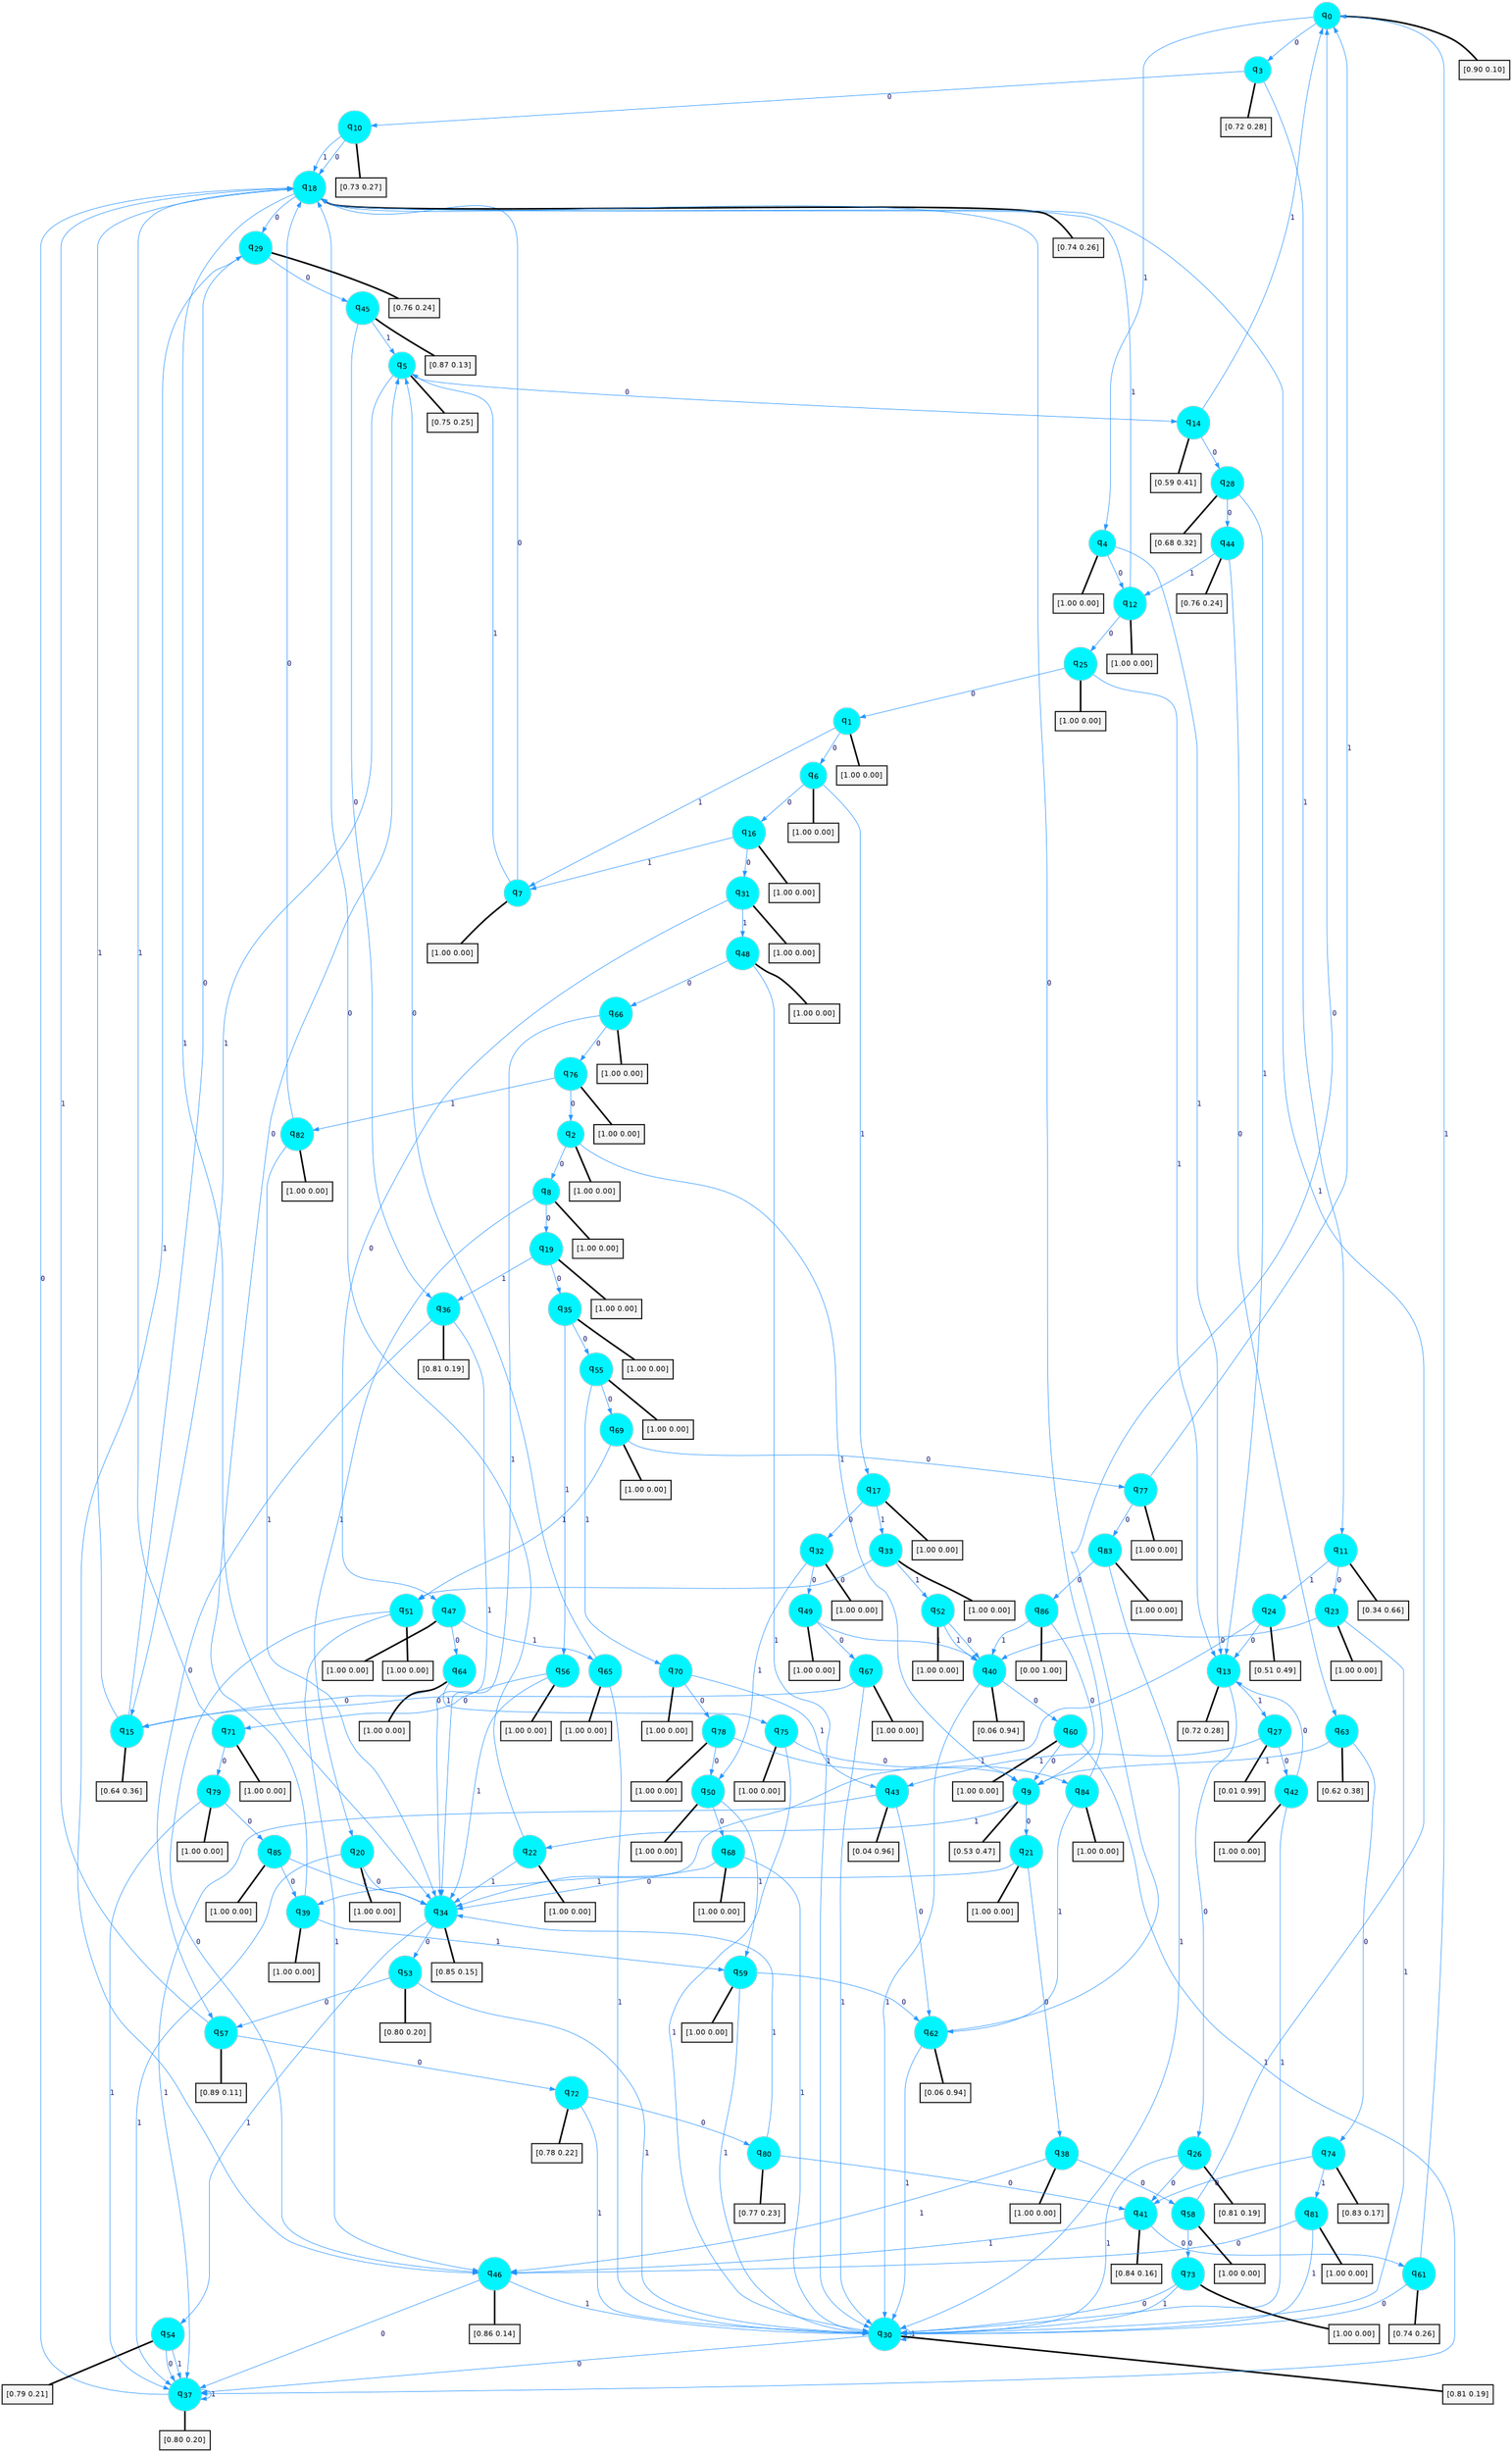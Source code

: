 digraph G {
graph [
bgcolor=transparent, dpi=300, rankdir=TD, size="40,25"];
node [
color=gray, fillcolor=turquoise1, fontcolor=black, fontname=Helvetica, fontsize=16, fontweight=bold, shape=circle, style=filled];
edge [
arrowsize=1, color=dodgerblue1, fontcolor=midnightblue, fontname=courier, fontweight=bold, penwidth=1, style=solid, weight=20];
0[label=<q<SUB>0</SUB>>];
1[label=<q<SUB>1</SUB>>];
2[label=<q<SUB>2</SUB>>];
3[label=<q<SUB>3</SUB>>];
4[label=<q<SUB>4</SUB>>];
5[label=<q<SUB>5</SUB>>];
6[label=<q<SUB>6</SUB>>];
7[label=<q<SUB>7</SUB>>];
8[label=<q<SUB>8</SUB>>];
9[label=<q<SUB>9</SUB>>];
10[label=<q<SUB>10</SUB>>];
11[label=<q<SUB>11</SUB>>];
12[label=<q<SUB>12</SUB>>];
13[label=<q<SUB>13</SUB>>];
14[label=<q<SUB>14</SUB>>];
15[label=<q<SUB>15</SUB>>];
16[label=<q<SUB>16</SUB>>];
17[label=<q<SUB>17</SUB>>];
18[label=<q<SUB>18</SUB>>];
19[label=<q<SUB>19</SUB>>];
20[label=<q<SUB>20</SUB>>];
21[label=<q<SUB>21</SUB>>];
22[label=<q<SUB>22</SUB>>];
23[label=<q<SUB>23</SUB>>];
24[label=<q<SUB>24</SUB>>];
25[label=<q<SUB>25</SUB>>];
26[label=<q<SUB>26</SUB>>];
27[label=<q<SUB>27</SUB>>];
28[label=<q<SUB>28</SUB>>];
29[label=<q<SUB>29</SUB>>];
30[label=<q<SUB>30</SUB>>];
31[label=<q<SUB>31</SUB>>];
32[label=<q<SUB>32</SUB>>];
33[label=<q<SUB>33</SUB>>];
34[label=<q<SUB>34</SUB>>];
35[label=<q<SUB>35</SUB>>];
36[label=<q<SUB>36</SUB>>];
37[label=<q<SUB>37</SUB>>];
38[label=<q<SUB>38</SUB>>];
39[label=<q<SUB>39</SUB>>];
40[label=<q<SUB>40</SUB>>];
41[label=<q<SUB>41</SUB>>];
42[label=<q<SUB>42</SUB>>];
43[label=<q<SUB>43</SUB>>];
44[label=<q<SUB>44</SUB>>];
45[label=<q<SUB>45</SUB>>];
46[label=<q<SUB>46</SUB>>];
47[label=<q<SUB>47</SUB>>];
48[label=<q<SUB>48</SUB>>];
49[label=<q<SUB>49</SUB>>];
50[label=<q<SUB>50</SUB>>];
51[label=<q<SUB>51</SUB>>];
52[label=<q<SUB>52</SUB>>];
53[label=<q<SUB>53</SUB>>];
54[label=<q<SUB>54</SUB>>];
55[label=<q<SUB>55</SUB>>];
56[label=<q<SUB>56</SUB>>];
57[label=<q<SUB>57</SUB>>];
58[label=<q<SUB>58</SUB>>];
59[label=<q<SUB>59</SUB>>];
60[label=<q<SUB>60</SUB>>];
61[label=<q<SUB>61</SUB>>];
62[label=<q<SUB>62</SUB>>];
63[label=<q<SUB>63</SUB>>];
64[label=<q<SUB>64</SUB>>];
65[label=<q<SUB>65</SUB>>];
66[label=<q<SUB>66</SUB>>];
67[label=<q<SUB>67</SUB>>];
68[label=<q<SUB>68</SUB>>];
69[label=<q<SUB>69</SUB>>];
70[label=<q<SUB>70</SUB>>];
71[label=<q<SUB>71</SUB>>];
72[label=<q<SUB>72</SUB>>];
73[label=<q<SUB>73</SUB>>];
74[label=<q<SUB>74</SUB>>];
75[label=<q<SUB>75</SUB>>];
76[label=<q<SUB>76</SUB>>];
77[label=<q<SUB>77</SUB>>];
78[label=<q<SUB>78</SUB>>];
79[label=<q<SUB>79</SUB>>];
80[label=<q<SUB>80</SUB>>];
81[label=<q<SUB>81</SUB>>];
82[label=<q<SUB>82</SUB>>];
83[label=<q<SUB>83</SUB>>];
84[label=<q<SUB>84</SUB>>];
85[label=<q<SUB>85</SUB>>];
86[label=<q<SUB>86</SUB>>];
87[label="[0.90 0.10]", shape=box,fontcolor=black, fontname=Helvetica, fontsize=14, penwidth=2, fillcolor=whitesmoke,color=black];
88[label="[1.00 0.00]", shape=box,fontcolor=black, fontname=Helvetica, fontsize=14, penwidth=2, fillcolor=whitesmoke,color=black];
89[label="[1.00 0.00]", shape=box,fontcolor=black, fontname=Helvetica, fontsize=14, penwidth=2, fillcolor=whitesmoke,color=black];
90[label="[0.72 0.28]", shape=box,fontcolor=black, fontname=Helvetica, fontsize=14, penwidth=2, fillcolor=whitesmoke,color=black];
91[label="[1.00 0.00]", shape=box,fontcolor=black, fontname=Helvetica, fontsize=14, penwidth=2, fillcolor=whitesmoke,color=black];
92[label="[0.75 0.25]", shape=box,fontcolor=black, fontname=Helvetica, fontsize=14, penwidth=2, fillcolor=whitesmoke,color=black];
93[label="[1.00 0.00]", shape=box,fontcolor=black, fontname=Helvetica, fontsize=14, penwidth=2, fillcolor=whitesmoke,color=black];
94[label="[1.00 0.00]", shape=box,fontcolor=black, fontname=Helvetica, fontsize=14, penwidth=2, fillcolor=whitesmoke,color=black];
95[label="[1.00 0.00]", shape=box,fontcolor=black, fontname=Helvetica, fontsize=14, penwidth=2, fillcolor=whitesmoke,color=black];
96[label="[0.53 0.47]", shape=box,fontcolor=black, fontname=Helvetica, fontsize=14, penwidth=2, fillcolor=whitesmoke,color=black];
97[label="[0.73 0.27]", shape=box,fontcolor=black, fontname=Helvetica, fontsize=14, penwidth=2, fillcolor=whitesmoke,color=black];
98[label="[0.34 0.66]", shape=box,fontcolor=black, fontname=Helvetica, fontsize=14, penwidth=2, fillcolor=whitesmoke,color=black];
99[label="[1.00 0.00]", shape=box,fontcolor=black, fontname=Helvetica, fontsize=14, penwidth=2, fillcolor=whitesmoke,color=black];
100[label="[0.72 0.28]", shape=box,fontcolor=black, fontname=Helvetica, fontsize=14, penwidth=2, fillcolor=whitesmoke,color=black];
101[label="[0.59 0.41]", shape=box,fontcolor=black, fontname=Helvetica, fontsize=14, penwidth=2, fillcolor=whitesmoke,color=black];
102[label="[0.64 0.36]", shape=box,fontcolor=black, fontname=Helvetica, fontsize=14, penwidth=2, fillcolor=whitesmoke,color=black];
103[label="[1.00 0.00]", shape=box,fontcolor=black, fontname=Helvetica, fontsize=14, penwidth=2, fillcolor=whitesmoke,color=black];
104[label="[1.00 0.00]", shape=box,fontcolor=black, fontname=Helvetica, fontsize=14, penwidth=2, fillcolor=whitesmoke,color=black];
105[label="[0.74 0.26]", shape=box,fontcolor=black, fontname=Helvetica, fontsize=14, penwidth=2, fillcolor=whitesmoke,color=black];
106[label="[1.00 0.00]", shape=box,fontcolor=black, fontname=Helvetica, fontsize=14, penwidth=2, fillcolor=whitesmoke,color=black];
107[label="[1.00 0.00]", shape=box,fontcolor=black, fontname=Helvetica, fontsize=14, penwidth=2, fillcolor=whitesmoke,color=black];
108[label="[1.00 0.00]", shape=box,fontcolor=black, fontname=Helvetica, fontsize=14, penwidth=2, fillcolor=whitesmoke,color=black];
109[label="[1.00 0.00]", shape=box,fontcolor=black, fontname=Helvetica, fontsize=14, penwidth=2, fillcolor=whitesmoke,color=black];
110[label="[1.00 0.00]", shape=box,fontcolor=black, fontname=Helvetica, fontsize=14, penwidth=2, fillcolor=whitesmoke,color=black];
111[label="[0.51 0.49]", shape=box,fontcolor=black, fontname=Helvetica, fontsize=14, penwidth=2, fillcolor=whitesmoke,color=black];
112[label="[1.00 0.00]", shape=box,fontcolor=black, fontname=Helvetica, fontsize=14, penwidth=2, fillcolor=whitesmoke,color=black];
113[label="[0.81 0.19]", shape=box,fontcolor=black, fontname=Helvetica, fontsize=14, penwidth=2, fillcolor=whitesmoke,color=black];
114[label="[0.01 0.99]", shape=box,fontcolor=black, fontname=Helvetica, fontsize=14, penwidth=2, fillcolor=whitesmoke,color=black];
115[label="[0.68 0.32]", shape=box,fontcolor=black, fontname=Helvetica, fontsize=14, penwidth=2, fillcolor=whitesmoke,color=black];
116[label="[0.76 0.24]", shape=box,fontcolor=black, fontname=Helvetica, fontsize=14, penwidth=2, fillcolor=whitesmoke,color=black];
117[label="[0.81 0.19]", shape=box,fontcolor=black, fontname=Helvetica, fontsize=14, penwidth=2, fillcolor=whitesmoke,color=black];
118[label="[1.00 0.00]", shape=box,fontcolor=black, fontname=Helvetica, fontsize=14, penwidth=2, fillcolor=whitesmoke,color=black];
119[label="[1.00 0.00]", shape=box,fontcolor=black, fontname=Helvetica, fontsize=14, penwidth=2, fillcolor=whitesmoke,color=black];
120[label="[1.00 0.00]", shape=box,fontcolor=black, fontname=Helvetica, fontsize=14, penwidth=2, fillcolor=whitesmoke,color=black];
121[label="[0.85 0.15]", shape=box,fontcolor=black, fontname=Helvetica, fontsize=14, penwidth=2, fillcolor=whitesmoke,color=black];
122[label="[1.00 0.00]", shape=box,fontcolor=black, fontname=Helvetica, fontsize=14, penwidth=2, fillcolor=whitesmoke,color=black];
123[label="[0.81 0.19]", shape=box,fontcolor=black, fontname=Helvetica, fontsize=14, penwidth=2, fillcolor=whitesmoke,color=black];
124[label="[0.80 0.20]", shape=box,fontcolor=black, fontname=Helvetica, fontsize=14, penwidth=2, fillcolor=whitesmoke,color=black];
125[label="[1.00 0.00]", shape=box,fontcolor=black, fontname=Helvetica, fontsize=14, penwidth=2, fillcolor=whitesmoke,color=black];
126[label="[1.00 0.00]", shape=box,fontcolor=black, fontname=Helvetica, fontsize=14, penwidth=2, fillcolor=whitesmoke,color=black];
127[label="[0.06 0.94]", shape=box,fontcolor=black, fontname=Helvetica, fontsize=14, penwidth=2, fillcolor=whitesmoke,color=black];
128[label="[0.84 0.16]", shape=box,fontcolor=black, fontname=Helvetica, fontsize=14, penwidth=2, fillcolor=whitesmoke,color=black];
129[label="[1.00 0.00]", shape=box,fontcolor=black, fontname=Helvetica, fontsize=14, penwidth=2, fillcolor=whitesmoke,color=black];
130[label="[0.04 0.96]", shape=box,fontcolor=black, fontname=Helvetica, fontsize=14, penwidth=2, fillcolor=whitesmoke,color=black];
131[label="[0.76 0.24]", shape=box,fontcolor=black, fontname=Helvetica, fontsize=14, penwidth=2, fillcolor=whitesmoke,color=black];
132[label="[0.87 0.13]", shape=box,fontcolor=black, fontname=Helvetica, fontsize=14, penwidth=2, fillcolor=whitesmoke,color=black];
133[label="[0.86 0.14]", shape=box,fontcolor=black, fontname=Helvetica, fontsize=14, penwidth=2, fillcolor=whitesmoke,color=black];
134[label="[1.00 0.00]", shape=box,fontcolor=black, fontname=Helvetica, fontsize=14, penwidth=2, fillcolor=whitesmoke,color=black];
135[label="[1.00 0.00]", shape=box,fontcolor=black, fontname=Helvetica, fontsize=14, penwidth=2, fillcolor=whitesmoke,color=black];
136[label="[1.00 0.00]", shape=box,fontcolor=black, fontname=Helvetica, fontsize=14, penwidth=2, fillcolor=whitesmoke,color=black];
137[label="[1.00 0.00]", shape=box,fontcolor=black, fontname=Helvetica, fontsize=14, penwidth=2, fillcolor=whitesmoke,color=black];
138[label="[1.00 0.00]", shape=box,fontcolor=black, fontname=Helvetica, fontsize=14, penwidth=2, fillcolor=whitesmoke,color=black];
139[label="[1.00 0.00]", shape=box,fontcolor=black, fontname=Helvetica, fontsize=14, penwidth=2, fillcolor=whitesmoke,color=black];
140[label="[0.80 0.20]", shape=box,fontcolor=black, fontname=Helvetica, fontsize=14, penwidth=2, fillcolor=whitesmoke,color=black];
141[label="[0.79 0.21]", shape=box,fontcolor=black, fontname=Helvetica, fontsize=14, penwidth=2, fillcolor=whitesmoke,color=black];
142[label="[1.00 0.00]", shape=box,fontcolor=black, fontname=Helvetica, fontsize=14, penwidth=2, fillcolor=whitesmoke,color=black];
143[label="[1.00 0.00]", shape=box,fontcolor=black, fontname=Helvetica, fontsize=14, penwidth=2, fillcolor=whitesmoke,color=black];
144[label="[0.89 0.11]", shape=box,fontcolor=black, fontname=Helvetica, fontsize=14, penwidth=2, fillcolor=whitesmoke,color=black];
145[label="[1.00 0.00]", shape=box,fontcolor=black, fontname=Helvetica, fontsize=14, penwidth=2, fillcolor=whitesmoke,color=black];
146[label="[1.00 0.00]", shape=box,fontcolor=black, fontname=Helvetica, fontsize=14, penwidth=2, fillcolor=whitesmoke,color=black];
147[label="[1.00 0.00]", shape=box,fontcolor=black, fontname=Helvetica, fontsize=14, penwidth=2, fillcolor=whitesmoke,color=black];
148[label="[0.74 0.26]", shape=box,fontcolor=black, fontname=Helvetica, fontsize=14, penwidth=2, fillcolor=whitesmoke,color=black];
149[label="[0.06 0.94]", shape=box,fontcolor=black, fontname=Helvetica, fontsize=14, penwidth=2, fillcolor=whitesmoke,color=black];
150[label="[0.62 0.38]", shape=box,fontcolor=black, fontname=Helvetica, fontsize=14, penwidth=2, fillcolor=whitesmoke,color=black];
151[label="[1.00 0.00]", shape=box,fontcolor=black, fontname=Helvetica, fontsize=14, penwidth=2, fillcolor=whitesmoke,color=black];
152[label="[1.00 0.00]", shape=box,fontcolor=black, fontname=Helvetica, fontsize=14, penwidth=2, fillcolor=whitesmoke,color=black];
153[label="[1.00 0.00]", shape=box,fontcolor=black, fontname=Helvetica, fontsize=14, penwidth=2, fillcolor=whitesmoke,color=black];
154[label="[1.00 0.00]", shape=box,fontcolor=black, fontname=Helvetica, fontsize=14, penwidth=2, fillcolor=whitesmoke,color=black];
155[label="[1.00 0.00]", shape=box,fontcolor=black, fontname=Helvetica, fontsize=14, penwidth=2, fillcolor=whitesmoke,color=black];
156[label="[1.00 0.00]", shape=box,fontcolor=black, fontname=Helvetica, fontsize=14, penwidth=2, fillcolor=whitesmoke,color=black];
157[label="[1.00 0.00]", shape=box,fontcolor=black, fontname=Helvetica, fontsize=14, penwidth=2, fillcolor=whitesmoke,color=black];
158[label="[1.00 0.00]", shape=box,fontcolor=black, fontname=Helvetica, fontsize=14, penwidth=2, fillcolor=whitesmoke,color=black];
159[label="[0.78 0.22]", shape=box,fontcolor=black, fontname=Helvetica, fontsize=14, penwidth=2, fillcolor=whitesmoke,color=black];
160[label="[1.00 0.00]", shape=box,fontcolor=black, fontname=Helvetica, fontsize=14, penwidth=2, fillcolor=whitesmoke,color=black];
161[label="[0.83 0.17]", shape=box,fontcolor=black, fontname=Helvetica, fontsize=14, penwidth=2, fillcolor=whitesmoke,color=black];
162[label="[1.00 0.00]", shape=box,fontcolor=black, fontname=Helvetica, fontsize=14, penwidth=2, fillcolor=whitesmoke,color=black];
163[label="[1.00 0.00]", shape=box,fontcolor=black, fontname=Helvetica, fontsize=14, penwidth=2, fillcolor=whitesmoke,color=black];
164[label="[1.00 0.00]", shape=box,fontcolor=black, fontname=Helvetica, fontsize=14, penwidth=2, fillcolor=whitesmoke,color=black];
165[label="[1.00 0.00]", shape=box,fontcolor=black, fontname=Helvetica, fontsize=14, penwidth=2, fillcolor=whitesmoke,color=black];
166[label="[1.00 0.00]", shape=box,fontcolor=black, fontname=Helvetica, fontsize=14, penwidth=2, fillcolor=whitesmoke,color=black];
167[label="[0.77 0.23]", shape=box,fontcolor=black, fontname=Helvetica, fontsize=14, penwidth=2, fillcolor=whitesmoke,color=black];
168[label="[1.00 0.00]", shape=box,fontcolor=black, fontname=Helvetica, fontsize=14, penwidth=2, fillcolor=whitesmoke,color=black];
169[label="[1.00 0.00]", shape=box,fontcolor=black, fontname=Helvetica, fontsize=14, penwidth=2, fillcolor=whitesmoke,color=black];
170[label="[1.00 0.00]", shape=box,fontcolor=black, fontname=Helvetica, fontsize=14, penwidth=2, fillcolor=whitesmoke,color=black];
171[label="[1.00 0.00]", shape=box,fontcolor=black, fontname=Helvetica, fontsize=14, penwidth=2, fillcolor=whitesmoke,color=black];
172[label="[1.00 0.00]", shape=box,fontcolor=black, fontname=Helvetica, fontsize=14, penwidth=2, fillcolor=whitesmoke,color=black];
173[label="[0.00 1.00]", shape=box,fontcolor=black, fontname=Helvetica, fontsize=14, penwidth=2, fillcolor=whitesmoke,color=black];
0->3 [label=0];
0->4 [label=1];
0->87 [arrowhead=none, penwidth=3,color=black];
1->6 [label=0];
1->7 [label=1];
1->88 [arrowhead=none, penwidth=3,color=black];
2->8 [label=0];
2->9 [label=1];
2->89 [arrowhead=none, penwidth=3,color=black];
3->10 [label=0];
3->11 [label=1];
3->90 [arrowhead=none, penwidth=3,color=black];
4->12 [label=0];
4->13 [label=1];
4->91 [arrowhead=none, penwidth=3,color=black];
5->14 [label=0];
5->15 [label=1];
5->92 [arrowhead=none, penwidth=3,color=black];
6->16 [label=0];
6->17 [label=1];
6->93 [arrowhead=none, penwidth=3,color=black];
7->18 [label=0];
7->5 [label=1];
7->94 [arrowhead=none, penwidth=3,color=black];
8->19 [label=0];
8->20 [label=1];
8->95 [arrowhead=none, penwidth=3,color=black];
9->21 [label=0];
9->22 [label=1];
9->96 [arrowhead=none, penwidth=3,color=black];
10->18 [label=0];
10->18 [label=1];
10->97 [arrowhead=none, penwidth=3,color=black];
11->23 [label=0];
11->24 [label=1];
11->98 [arrowhead=none, penwidth=3,color=black];
12->25 [label=0];
12->18 [label=1];
12->99 [arrowhead=none, penwidth=3,color=black];
13->26 [label=0];
13->27 [label=1];
13->100 [arrowhead=none, penwidth=3,color=black];
14->28 [label=0];
14->0 [label=1];
14->101 [arrowhead=none, penwidth=3,color=black];
15->29 [label=0];
15->18 [label=1];
15->102 [arrowhead=none, penwidth=3,color=black];
16->31 [label=0];
16->7 [label=1];
16->103 [arrowhead=none, penwidth=3,color=black];
17->32 [label=0];
17->33 [label=1];
17->104 [arrowhead=none, penwidth=3,color=black];
18->29 [label=0];
18->34 [label=1];
18->105 [arrowhead=none, penwidth=3,color=black];
19->35 [label=0];
19->36 [label=1];
19->106 [arrowhead=none, penwidth=3,color=black];
20->34 [label=0];
20->37 [label=1];
20->107 [arrowhead=none, penwidth=3,color=black];
21->38 [label=0];
21->39 [label=1];
21->108 [arrowhead=none, penwidth=3,color=black];
22->18 [label=0];
22->34 [label=1];
22->109 [arrowhead=none, penwidth=3,color=black];
23->40 [label=0];
23->30 [label=1];
23->110 [arrowhead=none, penwidth=3,color=black];
24->13 [label=0];
24->34 [label=1];
24->111 [arrowhead=none, penwidth=3,color=black];
25->1 [label=0];
25->13 [label=1];
25->112 [arrowhead=none, penwidth=3,color=black];
26->41 [label=0];
26->30 [label=1];
26->113 [arrowhead=none, penwidth=3,color=black];
27->42 [label=0];
27->43 [label=1];
27->114 [arrowhead=none, penwidth=3,color=black];
28->44 [label=0];
28->13 [label=1];
28->115 [arrowhead=none, penwidth=3,color=black];
29->45 [label=0];
29->46 [label=1];
29->116 [arrowhead=none, penwidth=3,color=black];
30->37 [label=0];
30->30 [label=1];
30->117 [arrowhead=none, penwidth=3,color=black];
31->47 [label=0];
31->48 [label=1];
31->118 [arrowhead=none, penwidth=3,color=black];
32->49 [label=0];
32->50 [label=1];
32->119 [arrowhead=none, penwidth=3,color=black];
33->51 [label=0];
33->52 [label=1];
33->120 [arrowhead=none, penwidth=3,color=black];
34->53 [label=0];
34->54 [label=1];
34->121 [arrowhead=none, penwidth=3,color=black];
35->55 [label=0];
35->56 [label=1];
35->122 [arrowhead=none, penwidth=3,color=black];
36->57 [label=0];
36->34 [label=1];
36->123 [arrowhead=none, penwidth=3,color=black];
37->18 [label=0];
37->37 [label=1];
37->124 [arrowhead=none, penwidth=3,color=black];
38->58 [label=0];
38->46 [label=1];
38->125 [arrowhead=none, penwidth=3,color=black];
39->5 [label=0];
39->59 [label=1];
39->126 [arrowhead=none, penwidth=3,color=black];
40->60 [label=0];
40->30 [label=1];
40->127 [arrowhead=none, penwidth=3,color=black];
41->61 [label=0];
41->46 [label=1];
41->128 [arrowhead=none, penwidth=3,color=black];
42->13 [label=0];
42->30 [label=1];
42->129 [arrowhead=none, penwidth=3,color=black];
43->62 [label=0];
43->37 [label=1];
43->130 [arrowhead=none, penwidth=3,color=black];
44->63 [label=0];
44->12 [label=1];
44->131 [arrowhead=none, penwidth=3,color=black];
45->36 [label=0];
45->5 [label=1];
45->132 [arrowhead=none, penwidth=3,color=black];
46->37 [label=0];
46->30 [label=1];
46->133 [arrowhead=none, penwidth=3,color=black];
47->64 [label=0];
47->65 [label=1];
47->134 [arrowhead=none, penwidth=3,color=black];
48->66 [label=0];
48->30 [label=1];
48->135 [arrowhead=none, penwidth=3,color=black];
49->67 [label=0];
49->40 [label=1];
49->136 [arrowhead=none, penwidth=3,color=black];
50->68 [label=0];
50->59 [label=1];
50->137 [arrowhead=none, penwidth=3,color=black];
51->46 [label=0];
51->46 [label=1];
51->138 [arrowhead=none, penwidth=3,color=black];
52->40 [label=0];
52->40 [label=1];
52->139 [arrowhead=none, penwidth=3,color=black];
53->57 [label=0];
53->30 [label=1];
53->140 [arrowhead=none, penwidth=3,color=black];
54->37 [label=0];
54->37 [label=1];
54->141 [arrowhead=none, penwidth=3,color=black];
55->69 [label=0];
55->70 [label=1];
55->142 [arrowhead=none, penwidth=3,color=black];
56->71 [label=0];
56->34 [label=1];
56->143 [arrowhead=none, penwidth=3,color=black];
57->72 [label=0];
57->18 [label=1];
57->144 [arrowhead=none, penwidth=3,color=black];
58->73 [label=0];
58->18 [label=1];
58->145 [arrowhead=none, penwidth=3,color=black];
59->62 [label=0];
59->30 [label=1];
59->146 [arrowhead=none, penwidth=3,color=black];
60->9 [label=0];
60->37 [label=1];
60->147 [arrowhead=none, penwidth=3,color=black];
61->30 [label=0];
61->0 [label=1];
61->148 [arrowhead=none, penwidth=3,color=black];
62->0 [label=0];
62->30 [label=1];
62->149 [arrowhead=none, penwidth=3,color=black];
63->74 [label=0];
63->9 [label=1];
63->150 [arrowhead=none, penwidth=3,color=black];
64->15 [label=0];
64->75 [label=1];
64->151 [arrowhead=none, penwidth=3,color=black];
65->5 [label=0];
65->30 [label=1];
65->152 [arrowhead=none, penwidth=3,color=black];
66->76 [label=0];
66->34 [label=1];
66->153 [arrowhead=none, penwidth=3,color=black];
67->15 [label=0];
67->30 [label=1];
67->154 [arrowhead=none, penwidth=3,color=black];
68->34 [label=0];
68->30 [label=1];
68->155 [arrowhead=none, penwidth=3,color=black];
69->77 [label=0];
69->51 [label=1];
69->156 [arrowhead=none, penwidth=3,color=black];
70->78 [label=0];
70->43 [label=1];
70->157 [arrowhead=none, penwidth=3,color=black];
71->79 [label=0];
71->18 [label=1];
71->158 [arrowhead=none, penwidth=3,color=black];
72->80 [label=0];
72->30 [label=1];
72->159 [arrowhead=none, penwidth=3,color=black];
73->30 [label=0];
73->30 [label=1];
73->160 [arrowhead=none, penwidth=3,color=black];
74->41 [label=0];
74->81 [label=1];
74->161 [arrowhead=none, penwidth=3,color=black];
75->9 [label=0];
75->30 [label=1];
75->162 [arrowhead=none, penwidth=3,color=black];
76->2 [label=0];
76->82 [label=1];
76->163 [arrowhead=none, penwidth=3,color=black];
77->83 [label=0];
77->0 [label=1];
77->164 [arrowhead=none, penwidth=3,color=black];
78->50 [label=0];
78->84 [label=1];
78->165 [arrowhead=none, penwidth=3,color=black];
79->85 [label=0];
79->37 [label=1];
79->166 [arrowhead=none, penwidth=3,color=black];
80->41 [label=0];
80->34 [label=1];
80->167 [arrowhead=none, penwidth=3,color=black];
81->46 [label=0];
81->30 [label=1];
81->168 [arrowhead=none, penwidth=3,color=black];
82->18 [label=0];
82->34 [label=1];
82->169 [arrowhead=none, penwidth=3,color=black];
83->86 [label=0];
83->30 [label=1];
83->170 [arrowhead=none, penwidth=3,color=black];
84->18 [label=0];
84->62 [label=1];
84->171 [arrowhead=none, penwidth=3,color=black];
85->39 [label=0];
85->34 [label=1];
85->172 [arrowhead=none, penwidth=3,color=black];
86->9 [label=0];
86->40 [label=1];
86->173 [arrowhead=none, penwidth=3,color=black];
}
